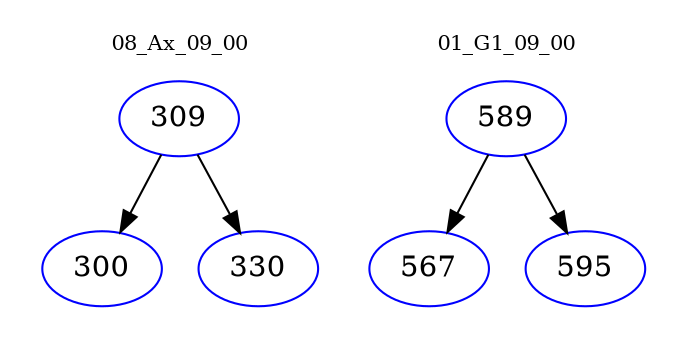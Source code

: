 digraph{
subgraph cluster_0 {
color = white
label = "08_Ax_09_00";
fontsize=10;
T0_309 [label="309", color="blue"]
T0_309 -> T0_300 [color="black"]
T0_300 [label="300", color="blue"]
T0_309 -> T0_330 [color="black"]
T0_330 [label="330", color="blue"]
}
subgraph cluster_1 {
color = white
label = "01_G1_09_00";
fontsize=10;
T1_589 [label="589", color="blue"]
T1_589 -> T1_567 [color="black"]
T1_567 [label="567", color="blue"]
T1_589 -> T1_595 [color="black"]
T1_595 [label="595", color="blue"]
}
}
